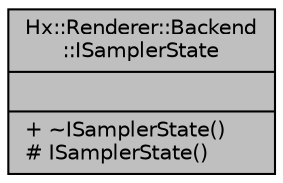 digraph "Hx::Renderer::Backend::ISamplerState"
{
  edge [fontname="Helvetica",fontsize="10",labelfontname="Helvetica",labelfontsize="10"];
  node [fontname="Helvetica",fontsize="10",shape=record];
  Node1 [label="{Hx::Renderer::Backend\l::ISamplerState\n||+ ~ISamplerState()\l# ISamplerState()\l}",height=0.2,width=0.4,color="black", fillcolor="grey75", style="filled", fontcolor="black"];
}
